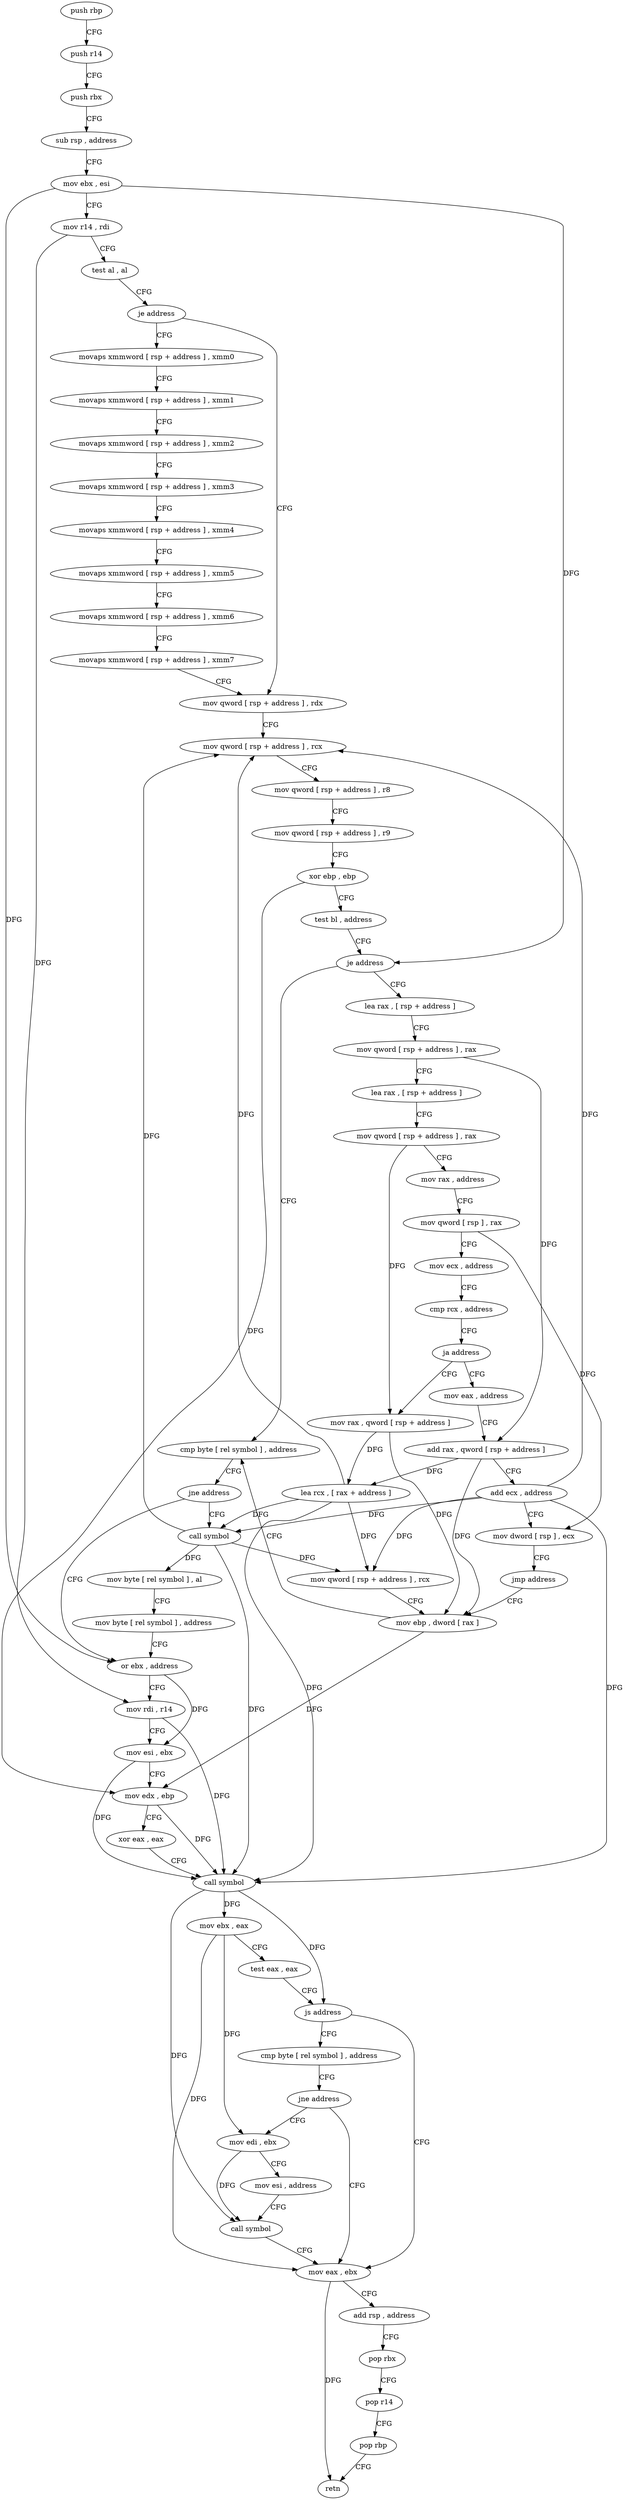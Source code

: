 digraph "func" {
"4254592" [label = "push rbp" ]
"4254593" [label = "push r14" ]
"4254595" [label = "push rbx" ]
"4254596" [label = "sub rsp , address" ]
"4254603" [label = "mov ebx , esi" ]
"4254605" [label = "mov r14 , rdi" ]
"4254608" [label = "test al , al" ]
"4254610" [label = "je address" ]
"4254667" [label = "mov qword [ rsp + address ] , rdx" ]
"4254612" [label = "movaps xmmword [ rsp + address ] , xmm0" ]
"4254672" [label = "mov qword [ rsp + address ] , rcx" ]
"4254677" [label = "mov qword [ rsp + address ] , r8" ]
"4254682" [label = "mov qword [ rsp + address ] , r9" ]
"4254687" [label = "xor ebp , ebp" ]
"4254689" [label = "test bl , address" ]
"4254692" [label = "je address" ]
"4254776" [label = "cmp byte [ rel symbol ] , address" ]
"4254694" [label = "lea rax , [ rsp + address ]" ]
"4254617" [label = "movaps xmmword [ rsp + address ] , xmm1" ]
"4254622" [label = "movaps xmmword [ rsp + address ] , xmm2" ]
"4254627" [label = "movaps xmmword [ rsp + address ] , xmm3" ]
"4254635" [label = "movaps xmmword [ rsp + address ] , xmm4" ]
"4254643" [label = "movaps xmmword [ rsp + address ] , xmm5" ]
"4254651" [label = "movaps xmmword [ rsp + address ] , xmm6" ]
"4254659" [label = "movaps xmmword [ rsp + address ] , xmm7" ]
"4254783" [label = "jne address" ]
"4254803" [label = "or ebx , address" ]
"4254785" [label = "call symbol" ]
"4254699" [label = "mov qword [ rsp + address ] , rax" ]
"4254704" [label = "lea rax , [ rsp + address ]" ]
"4254712" [label = "mov qword [ rsp + address ] , rax" ]
"4254717" [label = "mov rax , address" ]
"4254727" [label = "mov qword [ rsp ] , rax" ]
"4254731" [label = "mov ecx , address" ]
"4254736" [label = "cmp rcx , address" ]
"4254740" [label = "ja address" ]
"4254760" [label = "mov rax , qword [ rsp + address ]" ]
"4254742" [label = "mov eax , address" ]
"4254809" [label = "mov rdi , r14" ]
"4254812" [label = "mov esi , ebx" ]
"4254814" [label = "mov edx , ebp" ]
"4254816" [label = "xor eax , eax" ]
"4254818" [label = "call symbol" ]
"4254823" [label = "mov ebx , eax" ]
"4254825" [label = "test eax , eax" ]
"4254827" [label = "js address" ]
"4254850" [label = "mov eax , ebx" ]
"4254829" [label = "cmp byte [ rel symbol ] , address" ]
"4254790" [label = "mov byte [ rel symbol ] , al" ]
"4254796" [label = "mov byte [ rel symbol ] , address" ]
"4254765" [label = "lea rcx , [ rax + address ]" ]
"4254769" [label = "mov qword [ rsp + address ] , rcx" ]
"4254774" [label = "mov ebp , dword [ rax ]" ]
"4254747" [label = "add rax , qword [ rsp + address ]" ]
"4254752" [label = "add ecx , address" ]
"4254755" [label = "mov dword [ rsp ] , ecx" ]
"4254758" [label = "jmp address" ]
"4254852" [label = "add rsp , address" ]
"4254859" [label = "pop rbx" ]
"4254860" [label = "pop r14" ]
"4254862" [label = "pop rbp" ]
"4254863" [label = "retn" ]
"4254836" [label = "jne address" ]
"4254838" [label = "mov edi , ebx" ]
"4254840" [label = "mov esi , address" ]
"4254845" [label = "call symbol" ]
"4254592" -> "4254593" [ label = "CFG" ]
"4254593" -> "4254595" [ label = "CFG" ]
"4254595" -> "4254596" [ label = "CFG" ]
"4254596" -> "4254603" [ label = "CFG" ]
"4254603" -> "4254605" [ label = "CFG" ]
"4254603" -> "4254692" [ label = "DFG" ]
"4254603" -> "4254803" [ label = "DFG" ]
"4254605" -> "4254608" [ label = "CFG" ]
"4254605" -> "4254809" [ label = "DFG" ]
"4254608" -> "4254610" [ label = "CFG" ]
"4254610" -> "4254667" [ label = "CFG" ]
"4254610" -> "4254612" [ label = "CFG" ]
"4254667" -> "4254672" [ label = "CFG" ]
"4254612" -> "4254617" [ label = "CFG" ]
"4254672" -> "4254677" [ label = "CFG" ]
"4254677" -> "4254682" [ label = "CFG" ]
"4254682" -> "4254687" [ label = "CFG" ]
"4254687" -> "4254689" [ label = "CFG" ]
"4254687" -> "4254814" [ label = "DFG" ]
"4254689" -> "4254692" [ label = "CFG" ]
"4254692" -> "4254776" [ label = "CFG" ]
"4254692" -> "4254694" [ label = "CFG" ]
"4254776" -> "4254783" [ label = "CFG" ]
"4254694" -> "4254699" [ label = "CFG" ]
"4254617" -> "4254622" [ label = "CFG" ]
"4254622" -> "4254627" [ label = "CFG" ]
"4254627" -> "4254635" [ label = "CFG" ]
"4254635" -> "4254643" [ label = "CFG" ]
"4254643" -> "4254651" [ label = "CFG" ]
"4254651" -> "4254659" [ label = "CFG" ]
"4254659" -> "4254667" [ label = "CFG" ]
"4254783" -> "4254803" [ label = "CFG" ]
"4254783" -> "4254785" [ label = "CFG" ]
"4254803" -> "4254809" [ label = "CFG" ]
"4254803" -> "4254812" [ label = "DFG" ]
"4254785" -> "4254790" [ label = "DFG" ]
"4254785" -> "4254672" [ label = "DFG" ]
"4254785" -> "4254818" [ label = "DFG" ]
"4254785" -> "4254769" [ label = "DFG" ]
"4254699" -> "4254704" [ label = "CFG" ]
"4254699" -> "4254747" [ label = "DFG" ]
"4254704" -> "4254712" [ label = "CFG" ]
"4254712" -> "4254717" [ label = "CFG" ]
"4254712" -> "4254760" [ label = "DFG" ]
"4254717" -> "4254727" [ label = "CFG" ]
"4254727" -> "4254731" [ label = "CFG" ]
"4254727" -> "4254755" [ label = "DFG" ]
"4254731" -> "4254736" [ label = "CFG" ]
"4254736" -> "4254740" [ label = "CFG" ]
"4254740" -> "4254760" [ label = "CFG" ]
"4254740" -> "4254742" [ label = "CFG" ]
"4254760" -> "4254765" [ label = "DFG" ]
"4254760" -> "4254774" [ label = "DFG" ]
"4254742" -> "4254747" [ label = "CFG" ]
"4254809" -> "4254812" [ label = "CFG" ]
"4254809" -> "4254818" [ label = "DFG" ]
"4254812" -> "4254814" [ label = "CFG" ]
"4254812" -> "4254818" [ label = "DFG" ]
"4254814" -> "4254816" [ label = "CFG" ]
"4254814" -> "4254818" [ label = "DFG" ]
"4254816" -> "4254818" [ label = "CFG" ]
"4254818" -> "4254823" [ label = "DFG" ]
"4254818" -> "4254827" [ label = "DFG" ]
"4254818" -> "4254845" [ label = "DFG" ]
"4254823" -> "4254825" [ label = "CFG" ]
"4254823" -> "4254850" [ label = "DFG" ]
"4254823" -> "4254838" [ label = "DFG" ]
"4254825" -> "4254827" [ label = "CFG" ]
"4254827" -> "4254850" [ label = "CFG" ]
"4254827" -> "4254829" [ label = "CFG" ]
"4254850" -> "4254852" [ label = "CFG" ]
"4254850" -> "4254863" [ label = "DFG" ]
"4254829" -> "4254836" [ label = "CFG" ]
"4254790" -> "4254796" [ label = "CFG" ]
"4254796" -> "4254803" [ label = "CFG" ]
"4254765" -> "4254769" [ label = "DFG" ]
"4254765" -> "4254672" [ label = "DFG" ]
"4254765" -> "4254818" [ label = "DFG" ]
"4254765" -> "4254785" [ label = "DFG" ]
"4254769" -> "4254774" [ label = "CFG" ]
"4254774" -> "4254776" [ label = "CFG" ]
"4254774" -> "4254814" [ label = "DFG" ]
"4254747" -> "4254752" [ label = "CFG" ]
"4254747" -> "4254765" [ label = "DFG" ]
"4254747" -> "4254774" [ label = "DFG" ]
"4254752" -> "4254755" [ label = "CFG" ]
"4254752" -> "4254672" [ label = "DFG" ]
"4254752" -> "4254818" [ label = "DFG" ]
"4254752" -> "4254785" [ label = "DFG" ]
"4254752" -> "4254769" [ label = "DFG" ]
"4254755" -> "4254758" [ label = "CFG" ]
"4254758" -> "4254774" [ label = "CFG" ]
"4254852" -> "4254859" [ label = "CFG" ]
"4254859" -> "4254860" [ label = "CFG" ]
"4254860" -> "4254862" [ label = "CFG" ]
"4254862" -> "4254863" [ label = "CFG" ]
"4254836" -> "4254850" [ label = "CFG" ]
"4254836" -> "4254838" [ label = "CFG" ]
"4254838" -> "4254840" [ label = "CFG" ]
"4254838" -> "4254845" [ label = "DFG" ]
"4254840" -> "4254845" [ label = "CFG" ]
"4254845" -> "4254850" [ label = "CFG" ]
}
